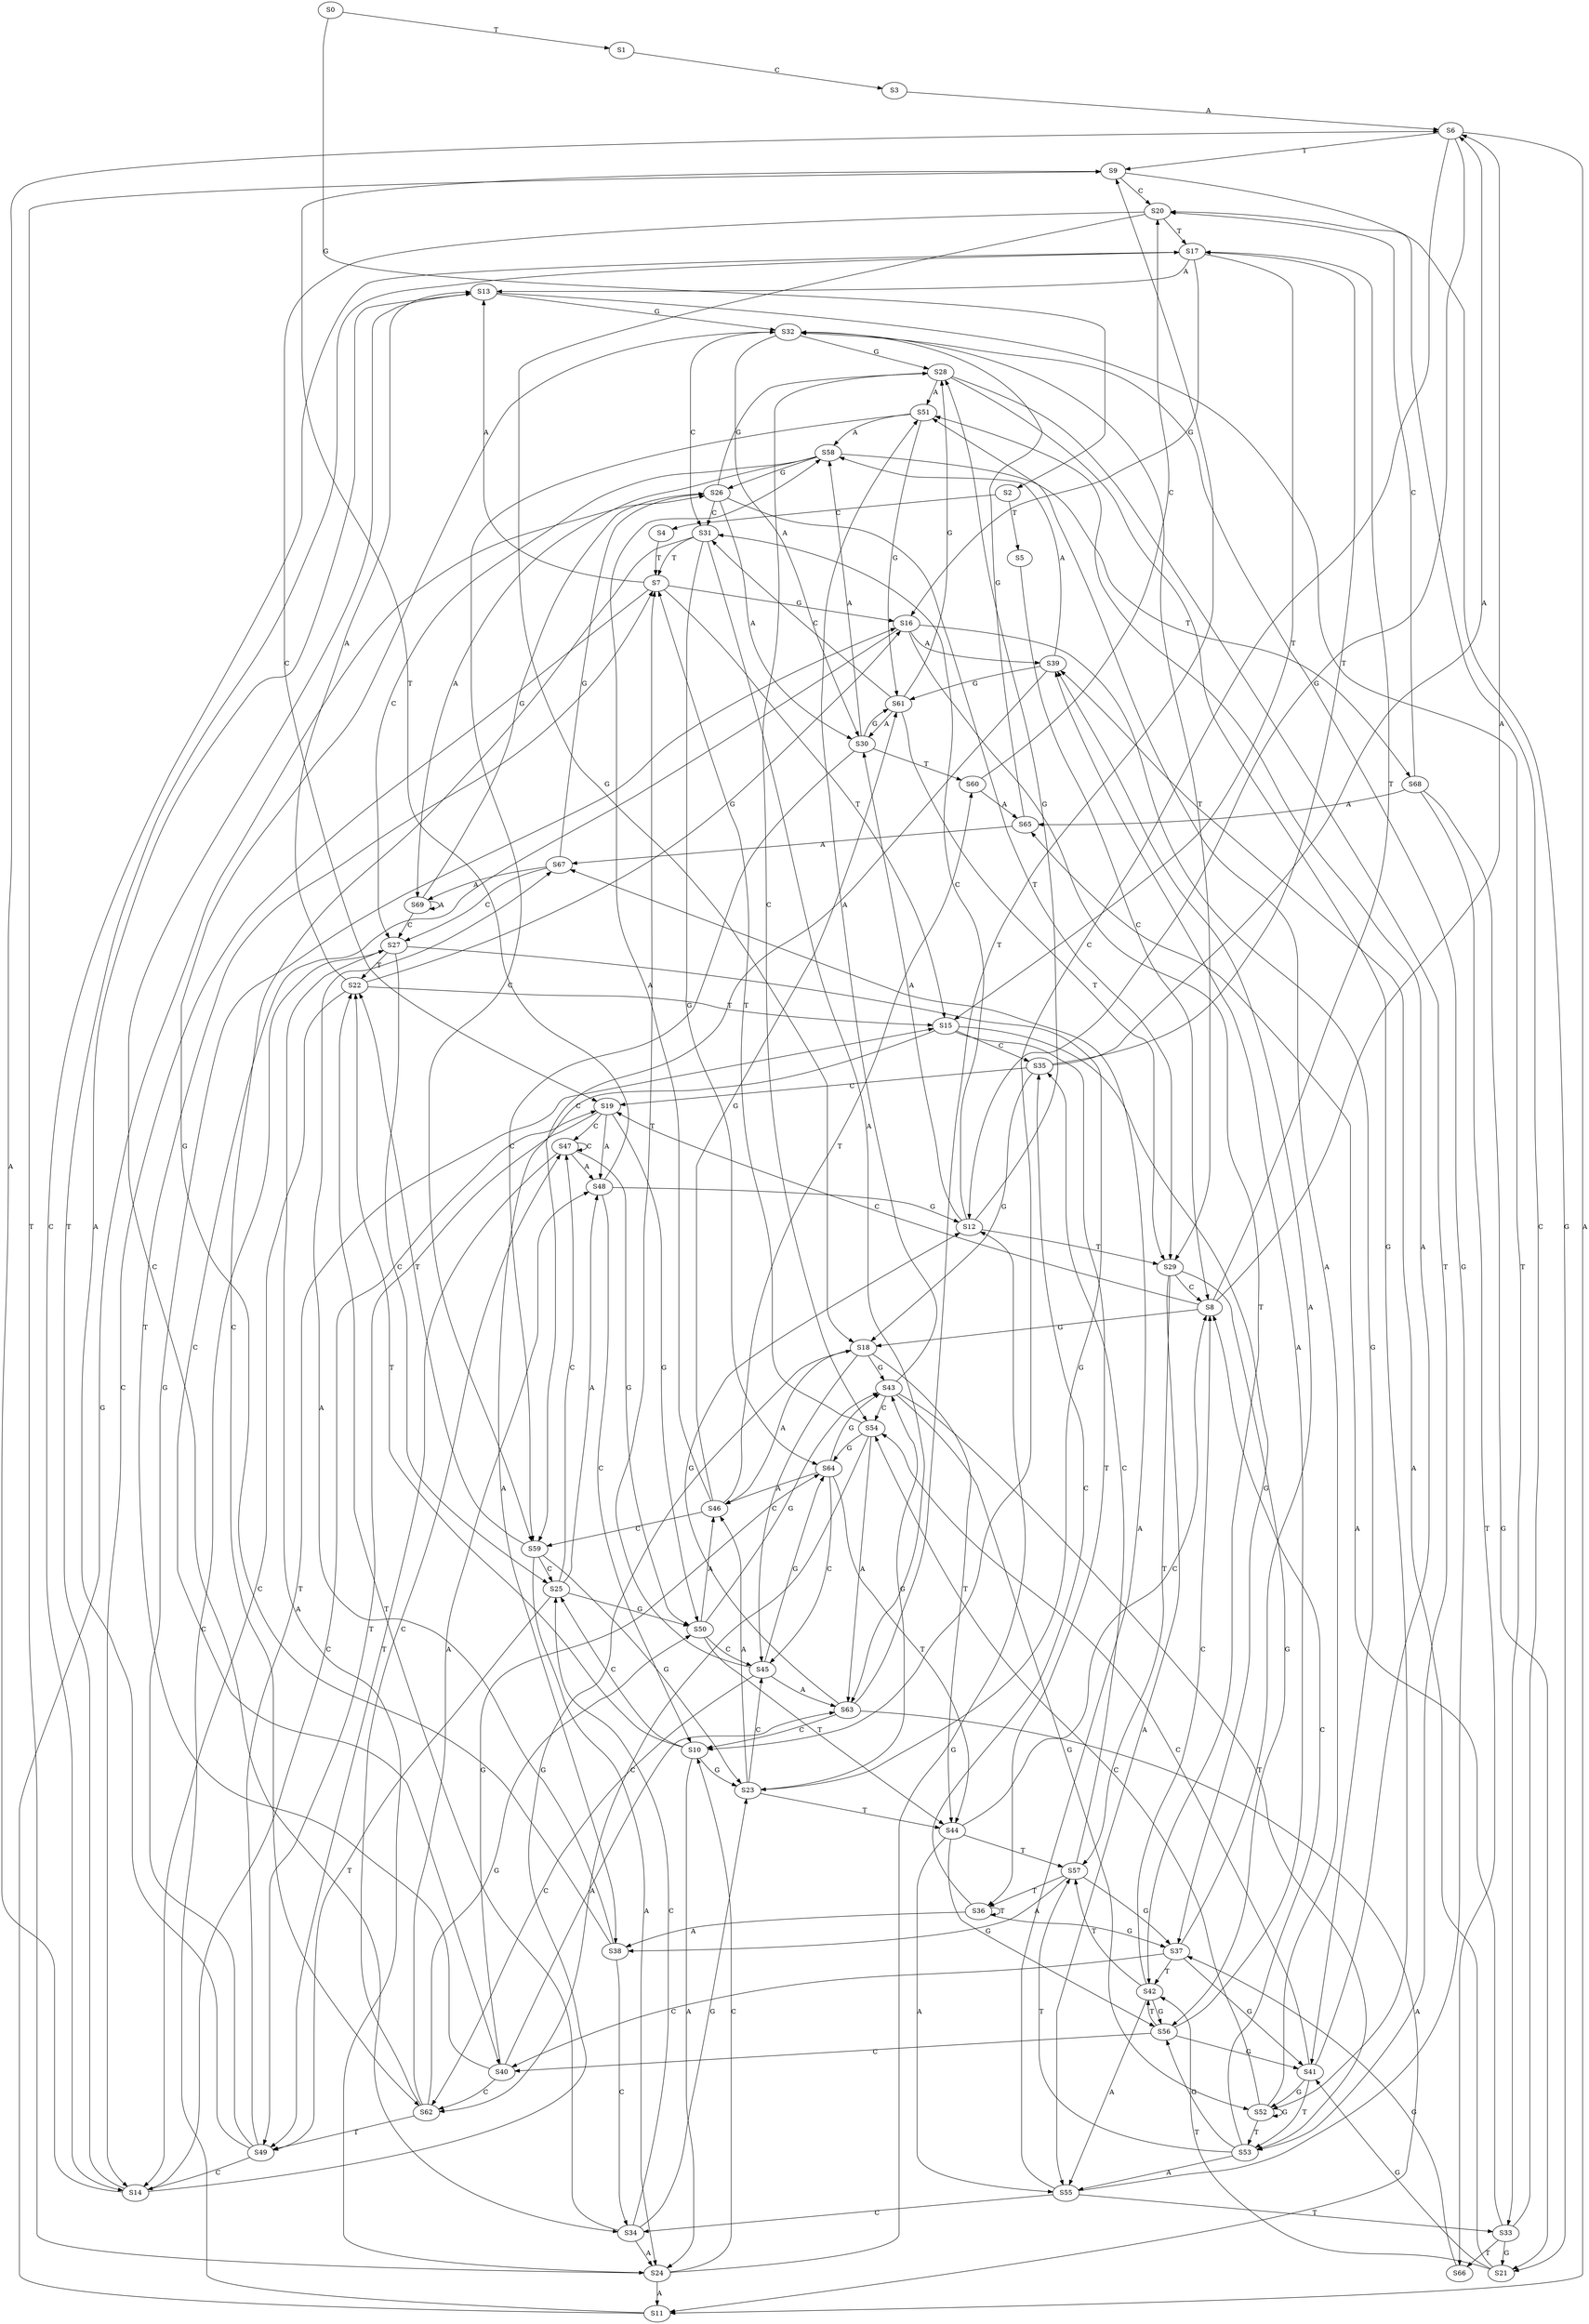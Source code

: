 strict digraph  {
	S0 -> S1 [ label = T ];
	S0 -> S2 [ label = G ];
	S1 -> S3 [ label = C ];
	S2 -> S4 [ label = C ];
	S2 -> S5 [ label = T ];
	S3 -> S6 [ label = A ];
	S4 -> S7 [ label = T ];
	S5 -> S8 [ label = C ];
	S6 -> S9 [ label = T ];
	S6 -> S10 [ label = C ];
	S6 -> S11 [ label = A ];
	S6 -> S12 [ label = G ];
	S7 -> S13 [ label = A ];
	S7 -> S14 [ label = C ];
	S7 -> S15 [ label = T ];
	S7 -> S16 [ label = G ];
	S8 -> S17 [ label = T ];
	S8 -> S18 [ label = G ];
	S8 -> S6 [ label = A ];
	S8 -> S19 [ label = C ];
	S9 -> S20 [ label = C ];
	S9 -> S21 [ label = G ];
	S10 -> S22 [ label = T ];
	S10 -> S23 [ label = G ];
	S10 -> S24 [ label = A ];
	S10 -> S25 [ label = C ];
	S11 -> S26 [ label = G ];
	S11 -> S27 [ label = C ];
	S12 -> S28 [ label = G ];
	S12 -> S29 [ label = T ];
	S12 -> S30 [ label = A ];
	S12 -> S31 [ label = C ];
	S13 -> S32 [ label = G ];
	S13 -> S33 [ label = T ];
	S13 -> S34 [ label = C ];
	S14 -> S17 [ label = T ];
	S14 -> S18 [ label = G ];
	S14 -> S19 [ label = C ];
	S14 -> S6 [ label = A ];
	S15 -> S35 [ label = C ];
	S15 -> S36 [ label = T ];
	S15 -> S37 [ label = G ];
	S15 -> S38 [ label = A ];
	S16 -> S39 [ label = A ];
	S16 -> S40 [ label = C ];
	S16 -> S41 [ label = G ];
	S16 -> S42 [ label = T ];
	S17 -> S16 [ label = G ];
	S17 -> S14 [ label = C ];
	S17 -> S13 [ label = A ];
	S17 -> S15 [ label = T ];
	S18 -> S43 [ label = G ];
	S18 -> S44 [ label = T ];
	S18 -> S45 [ label = C ];
	S18 -> S46 [ label = A ];
	S19 -> S47 [ label = C ];
	S19 -> S48 [ label = A ];
	S19 -> S49 [ label = T ];
	S19 -> S50 [ label = G ];
	S20 -> S19 [ label = C ];
	S20 -> S18 [ label = G ];
	S20 -> S17 [ label = T ];
	S21 -> S41 [ label = G ];
	S21 -> S39 [ label = A ];
	S21 -> S42 [ label = T ];
	S22 -> S13 [ label = A ];
	S22 -> S14 [ label = C ];
	S22 -> S15 [ label = T ];
	S22 -> S16 [ label = G ];
	S23 -> S43 [ label = G ];
	S23 -> S46 [ label = A ];
	S23 -> S44 [ label = T ];
	S23 -> S45 [ label = C ];
	S24 -> S12 [ label = G ];
	S24 -> S10 [ label = C ];
	S24 -> S11 [ label = A ];
	S24 -> S9 [ label = T ];
	S25 -> S47 [ label = C ];
	S25 -> S48 [ label = A ];
	S25 -> S49 [ label = T ];
	S25 -> S50 [ label = G ];
	S26 -> S29 [ label = T ];
	S26 -> S30 [ label = A ];
	S26 -> S31 [ label = C ];
	S26 -> S28 [ label = G ];
	S27 -> S24 [ label = A ];
	S27 -> S25 [ label = C ];
	S27 -> S23 [ label = G ];
	S27 -> S22 [ label = T ];
	S28 -> S51 [ label = A ];
	S28 -> S52 [ label = G ];
	S28 -> S53 [ label = T ];
	S28 -> S54 [ label = C ];
	S29 -> S55 [ label = A ];
	S29 -> S8 [ label = C ];
	S29 -> S56 [ label = G ];
	S29 -> S57 [ label = T ];
	S30 -> S58 [ label = A ];
	S30 -> S59 [ label = C ];
	S30 -> S60 [ label = T ];
	S30 -> S61 [ label = G ];
	S31 -> S62 [ label = C ];
	S31 -> S63 [ label = A ];
	S31 -> S64 [ label = G ];
	S31 -> S7 [ label = T ];
	S32 -> S29 [ label = T ];
	S32 -> S30 [ label = A ];
	S32 -> S31 [ label = C ];
	S32 -> S28 [ label = G ];
	S33 -> S20 [ label = C ];
	S33 -> S65 [ label = A ];
	S33 -> S66 [ label = T ];
	S33 -> S21 [ label = G ];
	S34 -> S23 [ label = G ];
	S34 -> S22 [ label = T ];
	S34 -> S24 [ label = A ];
	S34 -> S25 [ label = C ];
	S35 -> S6 [ label = A ];
	S35 -> S19 [ label = C ];
	S35 -> S18 [ label = G ];
	S35 -> S17 [ label = T ];
	S36 -> S37 [ label = G ];
	S36 -> S36 [ label = T ];
	S36 -> S35 [ label = C ];
	S36 -> S38 [ label = A ];
	S37 -> S41 [ label = G ];
	S37 -> S40 [ label = C ];
	S37 -> S42 [ label = T ];
	S37 -> S39 [ label = A ];
	S38 -> S34 [ label = C ];
	S38 -> S32 [ label = G ];
	S38 -> S67 [ label = A ];
	S39 -> S61 [ label = G ];
	S39 -> S59 [ label = C ];
	S39 -> S58 [ label = A ];
	S40 -> S62 [ label = C ];
	S40 -> S64 [ label = G ];
	S40 -> S7 [ label = T ];
	S40 -> S63 [ label = A ];
	S41 -> S52 [ label = G ];
	S41 -> S54 [ label = C ];
	S41 -> S51 [ label = A ];
	S41 -> S53 [ label = T ];
	S42 -> S8 [ label = C ];
	S42 -> S57 [ label = T ];
	S42 -> S56 [ label = G ];
	S42 -> S55 [ label = A ];
	S43 -> S51 [ label = A ];
	S43 -> S52 [ label = G ];
	S43 -> S54 [ label = C ];
	S43 -> S53 [ label = T ];
	S44 -> S8 [ label = C ];
	S44 -> S55 [ label = A ];
	S44 -> S56 [ label = G ];
	S44 -> S57 [ label = T ];
	S45 -> S64 [ label = G ];
	S45 -> S7 [ label = T ];
	S45 -> S62 [ label = C ];
	S45 -> S63 [ label = A ];
	S46 -> S58 [ label = A ];
	S46 -> S59 [ label = C ];
	S46 -> S61 [ label = G ];
	S46 -> S60 [ label = T ];
	S47 -> S50 [ label = G ];
	S47 -> S47 [ label = C ];
	S47 -> S48 [ label = A ];
	S47 -> S49 [ label = T ];
	S48 -> S12 [ label = G ];
	S48 -> S9 [ label = T ];
	S48 -> S10 [ label = C ];
	S49 -> S16 [ label = G ];
	S49 -> S14 [ label = C ];
	S49 -> S15 [ label = T ];
	S49 -> S13 [ label = A ];
	S50 -> S46 [ label = A ];
	S50 -> S43 [ label = G ];
	S50 -> S44 [ label = T ];
	S50 -> S45 [ label = C ];
	S51 -> S58 [ label = A ];
	S51 -> S61 [ label = G ];
	S51 -> S59 [ label = C ];
	S52 -> S53 [ label = T ];
	S52 -> S54 [ label = C ];
	S52 -> S52 [ label = G ];
	S52 -> S51 [ label = A ];
	S53 -> S55 [ label = A ];
	S53 -> S8 [ label = C ];
	S53 -> S56 [ label = G ];
	S53 -> S57 [ label = T ];
	S54 -> S7 [ label = T ];
	S54 -> S62 [ label = C ];
	S54 -> S63 [ label = A ];
	S54 -> S64 [ label = G ];
	S55 -> S33 [ label = T ];
	S55 -> S32 [ label = G ];
	S55 -> S67 [ label = A ];
	S55 -> S34 [ label = C ];
	S56 -> S42 [ label = T ];
	S56 -> S41 [ label = G ];
	S56 -> S39 [ label = A ];
	S56 -> S40 [ label = C ];
	S57 -> S35 [ label = C ];
	S57 -> S37 [ label = G ];
	S57 -> S38 [ label = A ];
	S57 -> S36 [ label = T ];
	S58 -> S68 [ label = T ];
	S58 -> S27 [ label = C ];
	S58 -> S69 [ label = A ];
	S58 -> S26 [ label = G ];
	S59 -> S22 [ label = T ];
	S59 -> S23 [ label = G ];
	S59 -> S25 [ label = C ];
	S59 -> S24 [ label = A ];
	S60 -> S65 [ label = A ];
	S60 -> S20 [ label = C ];
	S61 -> S29 [ label = T ];
	S61 -> S28 [ label = G ];
	S61 -> S30 [ label = A ];
	S61 -> S31 [ label = C ];
	S62 -> S50 [ label = G ];
	S62 -> S48 [ label = A ];
	S62 -> S49 [ label = T ];
	S62 -> S47 [ label = C ];
	S63 -> S12 [ label = G ];
	S63 -> S10 [ label = C ];
	S63 -> S11 [ label = A ];
	S63 -> S9 [ label = T ];
	S64 -> S43 [ label = G ];
	S64 -> S46 [ label = A ];
	S64 -> S44 [ label = T ];
	S64 -> S45 [ label = C ];
	S65 -> S32 [ label = G ];
	S65 -> S67 [ label = A ];
	S66 -> S37 [ label = G ];
	S67 -> S26 [ label = G ];
	S67 -> S69 [ label = A ];
	S67 -> S27 [ label = C ];
	S68 -> S65 [ label = A ];
	S68 -> S20 [ label = C ];
	S68 -> S21 [ label = G ];
	S68 -> S66 [ label = T ];
	S69 -> S26 [ label = G ];
	S69 -> S27 [ label = C ];
	S69 -> S69 [ label = A ];
}
